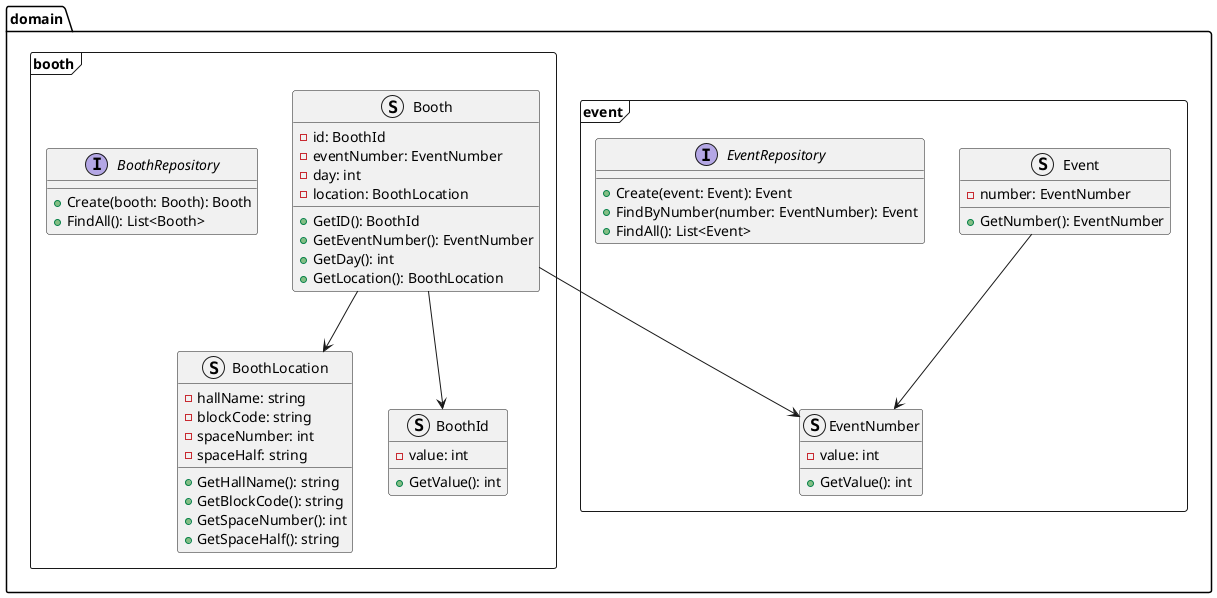 @startuml

package "domain" {
    frame "event" {
        struct EventNumber {
            - value: int
            + GetValue(): int
        }

        struct Event {
            - number: EventNumber
            + GetNumber(): EventNumber
        }

        interface EventRepository {
            + Create(event: Event): Event
            + FindByNumber(number: EventNumber): Event
            + FindAll(): List<Event>
        }

        Event --> EventNumber
    }

    frame "booth" {
        struct BoothLocation {
            - hallName: string
            - blockCode: string
            - spaceNumber: int
            - spaceHalf: string
            + GetHallName(): string
            + GetBlockCode(): string
            + GetSpaceNumber(): int
            + GetSpaceHalf(): string
        }

        struct BoothId {
            - value: int
            + GetValue(): int
        }

        struct Booth {
            - id: BoothId
            - eventNumber: EventNumber
            - day: int
            - location: BoothLocation
            + GetID(): BoothId
            + GetEventNumber(): EventNumber
            + GetDay(): int
            + GetLocation(): BoothLocation
        }

        interface BoothRepository {
            + Create(booth: Booth): Booth
            + FindAll(): List<Booth>
        }

        Booth --> BoothId
        Booth --> EventNumber
        Booth --> BoothLocation
    }
}
@enduml